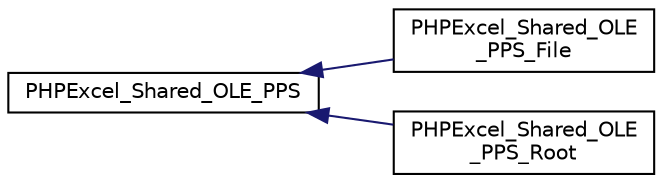 digraph "Иерархия классов. Графический вид."
{
  edge [fontname="Helvetica",fontsize="10",labelfontname="Helvetica",labelfontsize="10"];
  node [fontname="Helvetica",fontsize="10",shape=record];
  rankdir="LR";
  Node0 [label="PHPExcel_Shared_OLE_PPS",height=0.2,width=0.4,color="black", fillcolor="white", style="filled",URL="$class_p_h_p_excel___shared___o_l_e___p_p_s.html"];
  Node0 -> Node1 [dir="back",color="midnightblue",fontsize="10",style="solid",fontname="Helvetica"];
  Node1 [label="PHPExcel_Shared_OLE\l_PPS_File",height=0.2,width=0.4,color="black", fillcolor="white", style="filled",URL="$class_p_h_p_excel___shared___o_l_e___p_p_s___file.html"];
  Node0 -> Node2 [dir="back",color="midnightblue",fontsize="10",style="solid",fontname="Helvetica"];
  Node2 [label="PHPExcel_Shared_OLE\l_PPS_Root",height=0.2,width=0.4,color="black", fillcolor="white", style="filled",URL="$class_p_h_p_excel___shared___o_l_e___p_p_s___root.html"];
}

